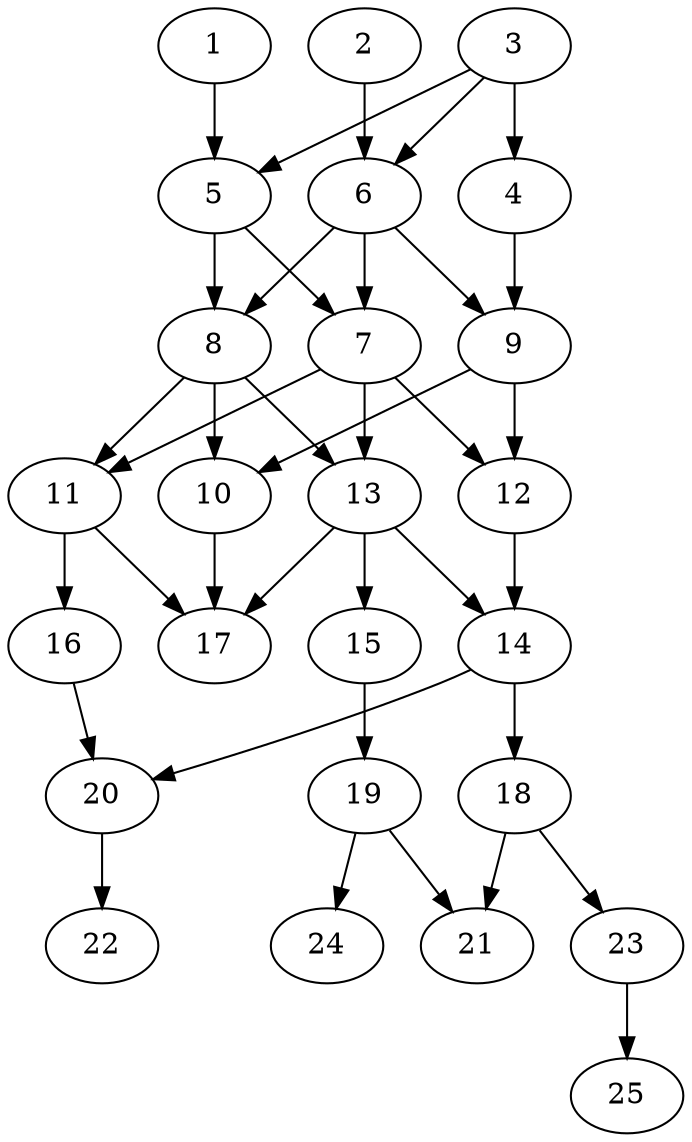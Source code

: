 // DAG automatically generated by daggen at Thu Oct  3 14:00:39 2019
// ./daggen --dot -n 25 --ccr 0.4 --fat 0.5 --regular 0.7 --density 0.6 --mindata 5242880 --maxdata 52428800 
digraph G {
  1 [size="113187840", alpha="0.05", expect_size="45275136"] 
  1 -> 5 [size ="45275136"]
  2 [size="108198400", alpha="0.00", expect_size="43279360"] 
  2 -> 6 [size ="43279360"]
  3 [size="104519680", alpha="0.05", expect_size="41807872"] 
  3 -> 4 [size ="41807872"]
  3 -> 5 [size ="41807872"]
  3 -> 6 [size ="41807872"]
  4 [size="94545920", alpha="0.01", expect_size="37818368"] 
  4 -> 9 [size ="37818368"]
  5 [size="124797440", alpha="0.19", expect_size="49918976"] 
  5 -> 7 [size ="49918976"]
  5 -> 8 [size ="49918976"]
  6 [size="81728000", alpha="0.18", expect_size="32691200"] 
  6 -> 7 [size ="32691200"]
  6 -> 8 [size ="32691200"]
  6 -> 9 [size ="32691200"]
  7 [size="91619840", alpha="0.11", expect_size="36647936"] 
  7 -> 11 [size ="36647936"]
  7 -> 12 [size ="36647936"]
  7 -> 13 [size ="36647936"]
  8 [size="64913920", alpha="0.16", expect_size="25965568"] 
  8 -> 10 [size ="25965568"]
  8 -> 11 [size ="25965568"]
  8 -> 13 [size ="25965568"]
  9 [size="90206720", alpha="0.13", expect_size="36082688"] 
  9 -> 10 [size ="36082688"]
  9 -> 12 [size ="36082688"]
  10 [size="35379200", alpha="0.04", expect_size="14151680"] 
  10 -> 17 [size ="14151680"]
  11 [size="65804800", alpha="0.15", expect_size="26321920"] 
  11 -> 16 [size ="26321920"]
  11 -> 17 [size ="26321920"]
  12 [size="97029120", alpha="0.08", expect_size="38811648"] 
  12 -> 14 [size ="38811648"]
  13 [size="99768320", alpha="0.01", expect_size="39907328"] 
  13 -> 14 [size ="39907328"]
  13 -> 15 [size ="39907328"]
  13 -> 17 [size ="39907328"]
  14 [size="130104320", alpha="0.13", expect_size="52041728"] 
  14 -> 18 [size ="52041728"]
  14 -> 20 [size ="52041728"]
  15 [size="18493440", alpha="0.11", expect_size="7397376"] 
  15 -> 19 [size ="7397376"]
  16 [size="128875520", alpha="0.06", expect_size="51550208"] 
  16 -> 20 [size ="51550208"]
  17 [size="118353920", alpha="0.07", expect_size="47341568"] 
  18 [size="63623680", alpha="0.20", expect_size="25449472"] 
  18 -> 21 [size ="25449472"]
  18 -> 23 [size ="25449472"]
  19 [size="41807360", alpha="0.14", expect_size="16722944"] 
  19 -> 21 [size ="16722944"]
  19 -> 24 [size ="16722944"]
  20 [size="119920640", alpha="0.14", expect_size="47968256"] 
  20 -> 22 [size ="47968256"]
  21 [size="22835200", alpha="0.11", expect_size="9134080"] 
  22 [size="111628800", alpha="0.04", expect_size="44651520"] 
  23 [size="42365440", alpha="0.13", expect_size="16946176"] 
  23 -> 25 [size ="16946176"]
  24 [size="47032320", alpha="0.16", expect_size="18812928"] 
  25 [size="126481920", alpha="0.17", expect_size="50592768"] 
}
